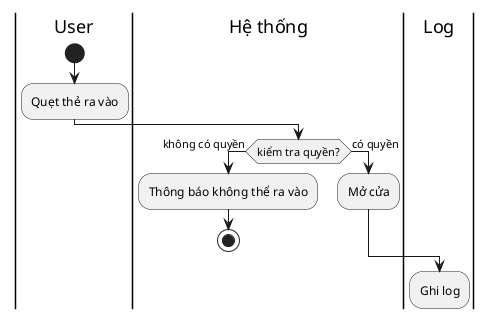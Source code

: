 @startuml
|User|
start
:Quẹt thẻ ra vào;
|Hệ thống|
if(kiểm tra quyền?) then (không có quyền)
:Thông báo không thể ra vào;
stop
else (có quyền)
:Mở cửa;
endif
|Log|
:Ghi log;
@enduml